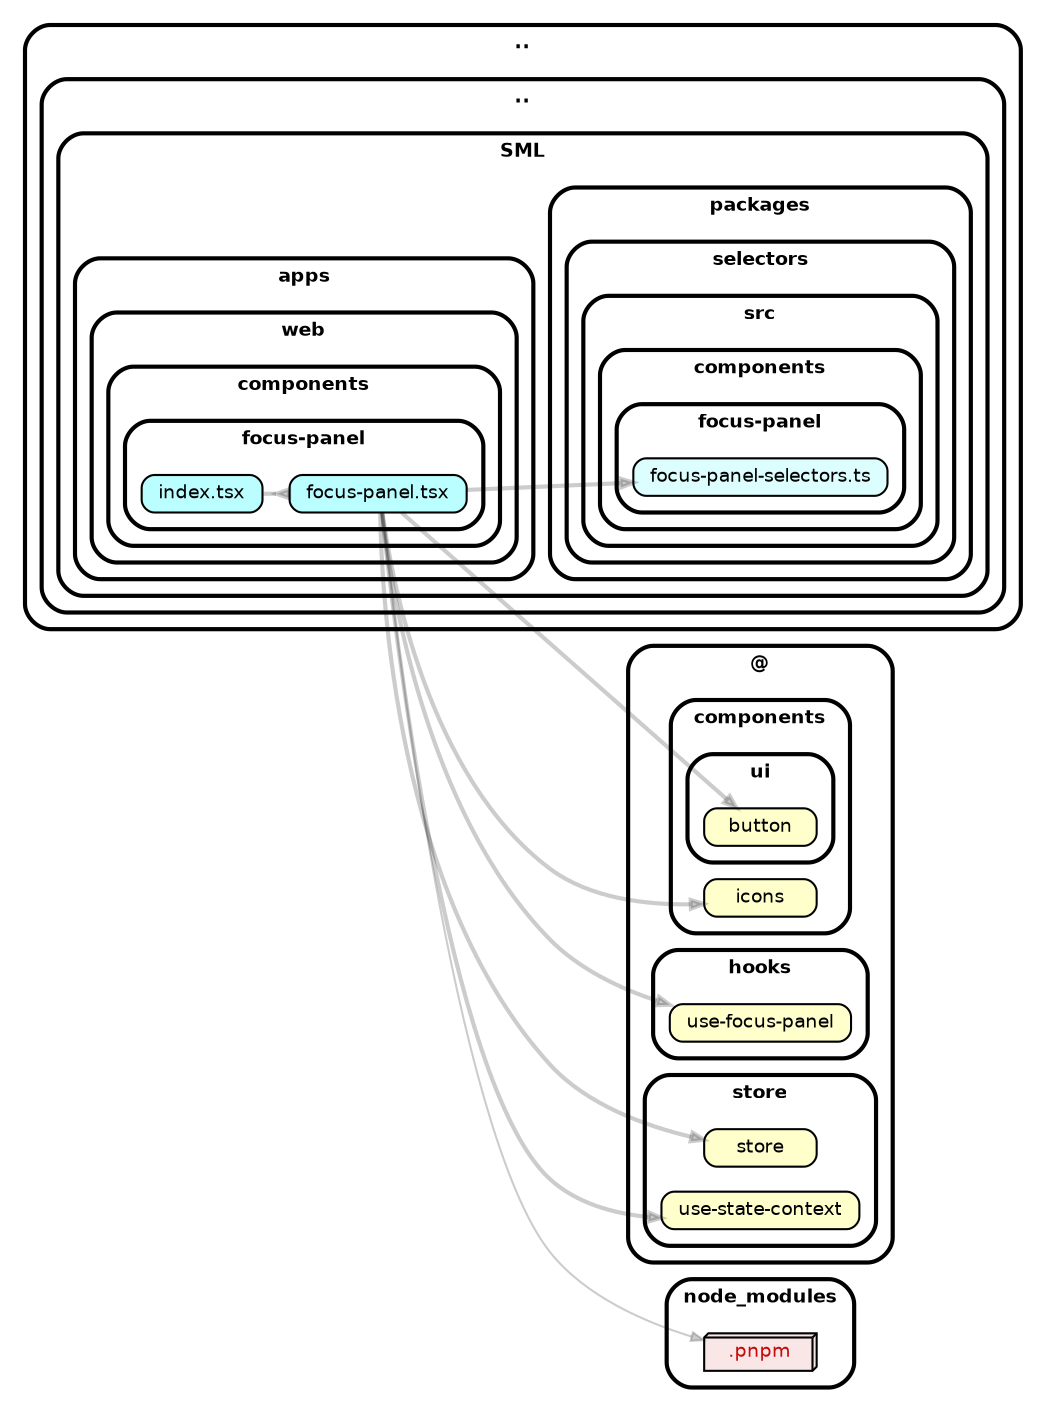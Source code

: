 strict digraph "dependency-cruiser output"{
    rankdir="LR" splines="true" overlap="false" nodesep="0.16" ranksep="0.18" fontname="Helvetica-bold" fontsize="9" style="rounded,bold,filled" fillcolor="#ffffff" compound="true"
    node [shape="box" style="rounded, filled" height="0.2" color="black" fillcolor="#ffffcc" fontcolor="black" fontname="Helvetica" fontsize="9"]
    edge [arrowhead="normal" arrowsize="0.6" penwidth="2.0" color="#00000033" fontname="Helvetica" fontsize="9"]

    subgraph "cluster_.." {label=".." subgraph "cluster_../.." {label=".." subgraph "cluster_../../SML" {label="SML" subgraph "cluster_../../SML/apps" {label="apps" subgraph "cluster_../../SML/apps/web" {label="web" subgraph "cluster_../../SML/apps/web/components" {label="components" subgraph "cluster_../../SML/apps/web/components/focus-panel" {label="focus-panel" "../../SML/apps/web/components/focus-panel/focus-panel.tsx" [label=<focus-panel.tsx> tooltip="focus-panel.tsx" URL="../../SML/apps/web/components/focus-panel/focus-panel.tsx" fillcolor="#bbfeff"] } } } } } } }
    "../../SML/apps/web/components/focus-panel/focus-panel.tsx" -> "@/components/icons"
    "../../SML/apps/web/components/focus-panel/focus-panel.tsx" -> "@/components/ui/button"
    "../../SML/apps/web/components/focus-panel/focus-panel.tsx" -> "@/hooks/use-focus-panel"
    "../../SML/apps/web/components/focus-panel/focus-panel.tsx" -> "@/store/store"
    "../../SML/apps/web/components/focus-panel/focus-panel.tsx" -> "@/store/use-state-context"
    "../../SML/apps/web/components/focus-panel/focus-panel.tsx" -> "node_modules/.pnpm" [penwidth="1.0"]
    "../../SML/apps/web/components/focus-panel/focus-panel.tsx" -> "../../SML/packages/selectors/src/components/focus-panel/focus-panel-selectors.ts"
    subgraph "cluster_.." {label=".." subgraph "cluster_../.." {label=".." subgraph "cluster_../../SML" {label="SML" subgraph "cluster_../../SML/apps" {label="apps" subgraph "cluster_../../SML/apps/web" {label="web" subgraph "cluster_../../SML/apps/web/components" {label="components" subgraph "cluster_../../SML/apps/web/components/focus-panel" {label="focus-panel" "../../SML/apps/web/components/focus-panel/index.tsx" [label=<index.tsx> tooltip="index.tsx" URL="../../SML/apps/web/components/focus-panel/index.tsx" fillcolor="#bbfeff"] } } } } } } }
    "../../SML/apps/web/components/focus-panel/index.tsx" -> "../../SML/apps/web/components/focus-panel/focus-panel.tsx" [arrowhead="inv"]
    subgraph "cluster_.." {label=".." subgraph "cluster_../.." {label=".." subgraph "cluster_../../SML" {label="SML" subgraph "cluster_../../SML/packages" {label="packages" subgraph "cluster_../../SML/packages/selectors" {label="selectors" subgraph "cluster_../../SML/packages/selectors/src" {label="src" subgraph "cluster_../../SML/packages/selectors/src/components" {label="components" subgraph "cluster_../../SML/packages/selectors/src/components/focus-panel" {label="focus-panel" "../../SML/packages/selectors/src/components/focus-panel/focus-panel-selectors.ts" [label=<focus-panel-selectors.ts> tooltip="focus-panel-selectors.ts" URL="../../SML/packages/selectors/src/components/focus-panel/focus-panel-selectors.ts" fillcolor="#ddfeff"] } } } } } } } }
    subgraph "cluster_@" {label="@" subgraph "cluster_@/components" {label="components" "@/components/icons" [label=<icons> tooltip="icons" ] } }
    subgraph "cluster_@" {label="@" subgraph "cluster_@/components" {label="components" subgraph "cluster_@/components/ui" {label="ui" "@/components/ui/button" [label=<button> tooltip="button" ] } } }
    subgraph "cluster_@" {label="@" subgraph "cluster_@/hooks" {label="hooks" "@/hooks/use-focus-panel" [label=<use-focus-panel> tooltip="use-focus-panel" ] } }
    subgraph "cluster_@" {label="@" subgraph "cluster_@/store" {label="store" "@/store/store" [label=<store> tooltip="store" ] } }
    subgraph "cluster_@" {label="@" subgraph "cluster_@/store" {label="store" "@/store/use-state-context" [label=<use-state-context> tooltip="use-state-context" ] } }
    subgraph "cluster_node_modules" {label="node_modules" "node_modules/.pnpm" [label=<.pnpm> tooltip=".pnpm" URL="https://www.npmjs.com/package/.pnpm" shape="box3d" fillcolor="#c40b0a1a" fontcolor="#c40b0a"] }
}
